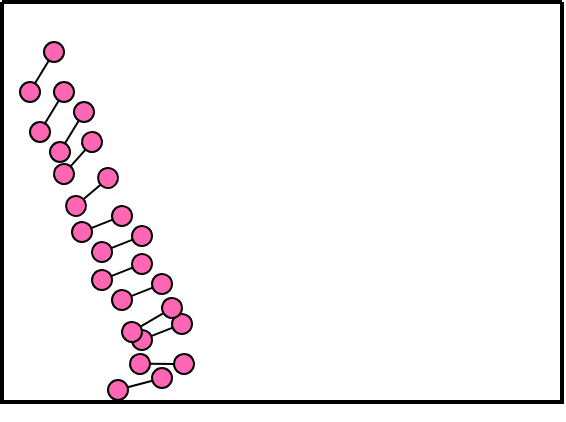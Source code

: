 <mxfile version="20.8.3" type="github">
  <diagram id="Cu6BmdPR7tdzUya2GzKG" name="第 1 页">
    <mxGraphModel dx="1180" dy="720" grid="0" gridSize="10" guides="1" tooltips="1" connect="1" arrows="1" fold="1" page="1" pageScale="1" pageWidth="827" pageHeight="1169" math="0" shadow="0">
      <root>
        <mxCell id="0" />
        <mxCell id="1" parent="0" />
        <mxCell id="Zn6deWEafZFkDb37yghi-1" value="" style="group" vertex="1" connectable="0" parent="1">
          <mxGeometry x="76" y="246" width="280" height="205.877" as="geometry" />
        </mxCell>
        <mxCell id="Zn6deWEafZFkDb37yghi-2" value="" style="swimlane;startSize=0;strokeWidth=2;" vertex="1" parent="Zn6deWEafZFkDb37yghi-1">
          <mxGeometry width="280" height="200" as="geometry">
            <mxRectangle x="120" y="280" width="50" height="40" as="alternateBounds" />
          </mxGeometry>
        </mxCell>
        <mxCell id="Zn6deWEafZFkDb37yghi-3" value="" style="group;rotation=40;" vertex="1" connectable="0" parent="Zn6deWEafZFkDb37yghi-2">
          <mxGeometry x="50" y="120" width="20" height="30" as="geometry" />
        </mxCell>
        <mxCell id="Zn6deWEafZFkDb37yghi-4" value="" style="ellipse;whiteSpace=wrap;html=1;aspect=fixed;fillColor=#FF66B3;rotation=40;" vertex="1" parent="Zn6deWEafZFkDb37yghi-3">
          <mxGeometry x="15" y="6" width="10" height="10" as="geometry" />
        </mxCell>
        <mxCell id="Zn6deWEafZFkDb37yghi-5" value="" style="ellipse;whiteSpace=wrap;html=1;aspect=fixed;fillColor=#FF66B3;rotation=40;" vertex="1" parent="Zn6deWEafZFkDb37yghi-3">
          <mxGeometry x="-5" y="14" width="10" height="10" as="geometry" />
        </mxCell>
        <mxCell id="Zn6deWEafZFkDb37yghi-6" value="" style="endArrow=none;html=1;rounded=0;startArrow=none;" edge="1" parent="Zn6deWEafZFkDb37yghi-3" source="Zn6deWEafZFkDb37yghi-5" target="Zn6deWEafZFkDb37yghi-4">
          <mxGeometry width="50" height="50" relative="1" as="geometry">
            <mxPoint x="-33" y="51" as="sourcePoint" />
            <mxPoint x="37" y="44" as="targetPoint" />
          </mxGeometry>
        </mxCell>
        <mxCell id="Zn6deWEafZFkDb37yghi-7" value="" style="group;rotation=40;" vertex="1" connectable="0" parent="Zn6deWEafZFkDb37yghi-3">
          <mxGeometry x="-10" y="-24" width="20" height="30" as="geometry" />
        </mxCell>
        <mxCell id="Zn6deWEafZFkDb37yghi-8" value="" style="ellipse;whiteSpace=wrap;html=1;aspect=fixed;fillColor=#FF66B3;rotation=40;" vertex="1" parent="Zn6deWEafZFkDb37yghi-7">
          <mxGeometry x="15" y="6" width="10" height="10" as="geometry" />
        </mxCell>
        <mxCell id="Zn6deWEafZFkDb37yghi-9" value="" style="ellipse;whiteSpace=wrap;html=1;aspect=fixed;fillColor=#FF66B3;rotation=40;" vertex="1" parent="Zn6deWEafZFkDb37yghi-7">
          <mxGeometry x="-5" y="14" width="10" height="10" as="geometry" />
        </mxCell>
        <mxCell id="Zn6deWEafZFkDb37yghi-10" value="" style="endArrow=none;html=1;rounded=0;startArrow=none;" edge="1" parent="Zn6deWEafZFkDb37yghi-7" source="Zn6deWEafZFkDb37yghi-9" target="Zn6deWEafZFkDb37yghi-8">
          <mxGeometry width="50" height="50" relative="1" as="geometry">
            <mxPoint x="-33" y="51" as="sourcePoint" />
            <mxPoint x="37" y="44" as="targetPoint" />
          </mxGeometry>
        </mxCell>
        <mxCell id="Zn6deWEafZFkDb37yghi-11" value="" style="group;rotation=20;" vertex="1" connectable="0" parent="Zn6deWEafZFkDb37yghi-2">
          <mxGeometry x="35" y="80" width="20" height="30" as="geometry" />
        </mxCell>
        <mxCell id="Zn6deWEafZFkDb37yghi-12" value="" style="ellipse;whiteSpace=wrap;html=1;aspect=fixed;fillColor=#FF66B3;rotation=20;" vertex="1" parent="Zn6deWEafZFkDb37yghi-11">
          <mxGeometry x="13" y="3" width="10" height="10" as="geometry" />
        </mxCell>
        <mxCell id="Zn6deWEafZFkDb37yghi-13" value="" style="ellipse;whiteSpace=wrap;html=1;aspect=fixed;fillColor=#FF66B3;rotation=20;" vertex="1" parent="Zn6deWEafZFkDb37yghi-11">
          <mxGeometry x="-3" y="17" width="10" height="10" as="geometry" />
        </mxCell>
        <mxCell id="Zn6deWEafZFkDb37yghi-14" value="" style="endArrow=none;html=1;rounded=0;startArrow=none;" edge="1" parent="Zn6deWEafZFkDb37yghi-11" source="Zn6deWEafZFkDb37yghi-13" target="Zn6deWEafZFkDb37yghi-12">
          <mxGeometry width="50" height="50" relative="1" as="geometry">
            <mxPoint x="-18" y="64" as="sourcePoint" />
            <mxPoint x="45" y="33" as="targetPoint" />
          </mxGeometry>
        </mxCell>
        <mxCell id="Zn6deWEafZFkDb37yghi-15" value="" style="group;rotation=15;" vertex="1" connectable="0" parent="Zn6deWEafZFkDb37yghi-11">
          <mxGeometry x="-7" y="-17" width="20" height="30" as="geometry" />
        </mxCell>
        <mxCell id="Zn6deWEafZFkDb37yghi-16" value="" style="ellipse;whiteSpace=wrap;html=1;aspect=fixed;fillColor=#FF66B3;rotation=15;" vertex="1" parent="Zn6deWEafZFkDb37yghi-15">
          <mxGeometry x="12" y="2" width="10" height="10" as="geometry" />
        </mxCell>
        <mxCell id="Zn6deWEafZFkDb37yghi-17" value="" style="ellipse;whiteSpace=wrap;html=1;aspect=fixed;fillColor=#FF66B3;rotation=15;" vertex="1" parent="Zn6deWEafZFkDb37yghi-15">
          <mxGeometry x="-2" y="18" width="10" height="10" as="geometry" />
        </mxCell>
        <mxCell id="Zn6deWEafZFkDb37yghi-18" value="" style="endArrow=none;html=1;rounded=0;startArrow=none;" edge="1" parent="Zn6deWEafZFkDb37yghi-15" source="Zn6deWEafZFkDb37yghi-17" target="Zn6deWEafZFkDb37yghi-16">
          <mxGeometry width="50" height="50" relative="1" as="geometry">
            <mxPoint x="-14" y="66" as="sourcePoint" />
            <mxPoint x="47" y="30" as="targetPoint" />
          </mxGeometry>
        </mxCell>
        <mxCell id="Zn6deWEafZFkDb37yghi-19" value="" style="group;rotation=90;" vertex="1" connectable="0" parent="Zn6deWEafZFkDb37yghi-2">
          <mxGeometry x="15" y="40" width="20" height="30" as="geometry" />
        </mxCell>
        <mxCell id="Zn6deWEafZFkDb37yghi-20" value="" style="ellipse;whiteSpace=wrap;html=1;aspect=fixed;fillColor=#FF66B3;rotation=0;" vertex="1" parent="Zn6deWEafZFkDb37yghi-19">
          <mxGeometry x="11" width="10" height="10" as="geometry" />
        </mxCell>
        <mxCell id="Zn6deWEafZFkDb37yghi-21" value="" style="ellipse;whiteSpace=wrap;html=1;aspect=fixed;fillColor=#FF66B3;rotation=0;" vertex="1" parent="Zn6deWEafZFkDb37yghi-19">
          <mxGeometry x="-1" y="20" width="10" height="10" as="geometry" />
        </mxCell>
        <mxCell id="Zn6deWEafZFkDb37yghi-22" value="" style="endArrow=none;html=1;rounded=0;startArrow=none;" edge="1" parent="Zn6deWEafZFkDb37yghi-19" source="Zn6deWEafZFkDb37yghi-21" target="Zn6deWEafZFkDb37yghi-20">
          <mxGeometry width="50" height="50" relative="1" as="geometry">
            <mxPoint y="70" as="sourcePoint" />
            <mxPoint x="49" y="20" as="targetPoint" />
          </mxGeometry>
        </mxCell>
        <mxCell id="Zn6deWEafZFkDb37yghi-23" value="" style="group;rotation=90;" vertex="1" connectable="0" parent="Zn6deWEafZFkDb37yghi-2">
          <mxGeometry x="10" y="20" width="20" height="30" as="geometry" />
        </mxCell>
        <mxCell id="Zn6deWEafZFkDb37yghi-24" value="" style="ellipse;whiteSpace=wrap;html=1;aspect=fixed;fillColor=#FF66B3;rotation=0;" vertex="1" parent="Zn6deWEafZFkDb37yghi-23">
          <mxGeometry x="11" width="10" height="10" as="geometry" />
        </mxCell>
        <mxCell id="Zn6deWEafZFkDb37yghi-25" value="" style="ellipse;whiteSpace=wrap;html=1;aspect=fixed;fillColor=#FF66B3;rotation=0;" vertex="1" parent="Zn6deWEafZFkDb37yghi-23">
          <mxGeometry x="-1" y="20" width="10" height="10" as="geometry" />
        </mxCell>
        <mxCell id="Zn6deWEafZFkDb37yghi-26" value="" style="endArrow=none;html=1;rounded=0;startArrow=none;" edge="1" parent="Zn6deWEafZFkDb37yghi-23" source="Zn6deWEafZFkDb37yghi-25" target="Zn6deWEafZFkDb37yghi-24">
          <mxGeometry width="50" height="50" relative="1" as="geometry">
            <mxPoint y="70" as="sourcePoint" />
            <mxPoint x="49" y="20" as="targetPoint" />
          </mxGeometry>
        </mxCell>
        <mxCell id="Zn6deWEafZFkDb37yghi-27" value="" style="group;rotation=40;" vertex="1" connectable="0" parent="Zn6deWEafZFkDb37yghi-1">
          <mxGeometry x="60" y="130" width="20" height="30" as="geometry" />
        </mxCell>
        <mxCell id="Zn6deWEafZFkDb37yghi-28" value="" style="ellipse;whiteSpace=wrap;html=1;aspect=fixed;fillColor=#FF66B3;rotation=40;" vertex="1" parent="Zn6deWEafZFkDb37yghi-27">
          <mxGeometry x="15" y="6" width="10" height="10" as="geometry" />
        </mxCell>
        <mxCell id="Zn6deWEafZFkDb37yghi-29" value="" style="ellipse;whiteSpace=wrap;html=1;aspect=fixed;fillColor=#FF66B3;rotation=40;" vertex="1" parent="Zn6deWEafZFkDb37yghi-27">
          <mxGeometry x="-5" y="14" width="10" height="10" as="geometry" />
        </mxCell>
        <mxCell id="Zn6deWEafZFkDb37yghi-30" value="" style="endArrow=none;html=1;rounded=0;startArrow=none;" edge="1" parent="Zn6deWEafZFkDb37yghi-27" source="Zn6deWEafZFkDb37yghi-29" target="Zn6deWEafZFkDb37yghi-28">
          <mxGeometry width="50" height="50" relative="1" as="geometry">
            <mxPoint x="-33" y="51" as="sourcePoint" />
            <mxPoint x="37" y="44" as="targetPoint" />
          </mxGeometry>
        </mxCell>
        <mxCell id="Zn6deWEafZFkDb37yghi-31" value="" style="group;rotation=40;" vertex="1" connectable="0" parent="Zn6deWEafZFkDb37yghi-1">
          <mxGeometry x="50" y="106" width="20" height="30" as="geometry" />
        </mxCell>
        <mxCell id="Zn6deWEafZFkDb37yghi-32" value="" style="ellipse;whiteSpace=wrap;html=1;aspect=fixed;fillColor=#FF66B3;rotation=40;" vertex="1" parent="Zn6deWEafZFkDb37yghi-31">
          <mxGeometry x="15" y="6" width="10" height="10" as="geometry" />
        </mxCell>
        <mxCell id="Zn6deWEafZFkDb37yghi-33" value="" style="ellipse;whiteSpace=wrap;html=1;aspect=fixed;fillColor=#FF66B3;rotation=40;" vertex="1" parent="Zn6deWEafZFkDb37yghi-31">
          <mxGeometry x="-5" y="14" width="10" height="10" as="geometry" />
        </mxCell>
        <mxCell id="Zn6deWEafZFkDb37yghi-34" value="" style="endArrow=none;html=1;rounded=0;startArrow=none;" edge="1" parent="Zn6deWEafZFkDb37yghi-31" source="Zn6deWEafZFkDb37yghi-33" target="Zn6deWEafZFkDb37yghi-32">
          <mxGeometry width="50" height="50" relative="1" as="geometry">
            <mxPoint x="-33" y="51" as="sourcePoint" />
            <mxPoint x="37" y="44" as="targetPoint" />
          </mxGeometry>
        </mxCell>
        <mxCell id="Zn6deWEafZFkDb37yghi-35" value="" style="group;rotation=40;" vertex="1" connectable="0" parent="Zn6deWEafZFkDb37yghi-1">
          <mxGeometry x="70" y="150" width="20" height="56" as="geometry" />
        </mxCell>
        <mxCell id="Zn6deWEafZFkDb37yghi-36" value="" style="ellipse;whiteSpace=wrap;html=1;aspect=fixed;fillColor=#FF66B3;rotation=40;" vertex="1" parent="Zn6deWEafZFkDb37yghi-35">
          <mxGeometry x="15" y="6" width="10" height="10" as="geometry" />
        </mxCell>
        <mxCell id="Zn6deWEafZFkDb37yghi-37" value="" style="ellipse;whiteSpace=wrap;html=1;aspect=fixed;fillColor=#FF66B3;rotation=40;" vertex="1" parent="Zn6deWEafZFkDb37yghi-35">
          <mxGeometry x="-5" y="14" width="10" height="10" as="geometry" />
        </mxCell>
        <mxCell id="Zn6deWEafZFkDb37yghi-38" value="" style="endArrow=none;html=1;rounded=0;startArrow=none;" edge="1" parent="Zn6deWEafZFkDb37yghi-35" source="Zn6deWEafZFkDb37yghi-37" target="Zn6deWEafZFkDb37yghi-36">
          <mxGeometry width="50" height="50" relative="1" as="geometry">
            <mxPoint x="-33" y="51" as="sourcePoint" />
            <mxPoint x="37" y="44" as="targetPoint" />
          </mxGeometry>
        </mxCell>
        <mxCell id="Zn6deWEafZFkDb37yghi-39" value="" style="group;rotation=60;" vertex="1" connectable="0" parent="Zn6deWEafZFkDb37yghi-35">
          <mxGeometry y="16" width="20" height="40" as="geometry" />
        </mxCell>
        <mxCell id="Zn6deWEafZFkDb37yghi-40" value="" style="ellipse;whiteSpace=wrap;html=1;aspect=fixed;fillColor=#FF66B3;rotation=60;" vertex="1" parent="Zn6deWEafZFkDb37yghi-39">
          <mxGeometry x="16" y="10" width="10" height="10" as="geometry" />
        </mxCell>
        <mxCell id="Zn6deWEafZFkDb37yghi-41" value="" style="ellipse;whiteSpace=wrap;html=1;aspect=fixed;fillColor=#FF66B3;rotation=60;" vertex="1" parent="Zn6deWEafZFkDb37yghi-39">
          <mxGeometry x="-6" y="10" width="10" height="10" as="geometry" />
        </mxCell>
        <mxCell id="Zn6deWEafZFkDb37yghi-42" value="" style="endArrow=none;html=1;rounded=0;startArrow=none;" edge="1" parent="Zn6deWEafZFkDb37yghi-39" source="Zn6deWEafZFkDb37yghi-41" target="Zn6deWEafZFkDb37yghi-40">
          <mxGeometry width="50" height="50" relative="1" as="geometry">
            <mxPoint x="-43" y="34" as="sourcePoint" />
            <mxPoint x="25" y="51" as="targetPoint" />
          </mxGeometry>
        </mxCell>
        <mxCell id="Zn6deWEafZFkDb37yghi-43" value="" style="group;rotation=135;" vertex="1" connectable="0" parent="Zn6deWEafZFkDb37yghi-39">
          <mxGeometry x="-11" y="10" width="20" height="30" as="geometry" />
        </mxCell>
        <mxCell id="Zn6deWEafZFkDb37yghi-44" value="" style="ellipse;whiteSpace=wrap;html=1;aspect=fixed;fillColor=#FF66B3;rotation=45;" vertex="1" parent="Zn6deWEafZFkDb37yghi-43">
          <mxGeometry x="16" y="7" width="10" height="10" as="geometry" />
        </mxCell>
        <mxCell id="Zn6deWEafZFkDb37yghi-45" value="" style="ellipse;whiteSpace=wrap;html=1;aspect=fixed;fillColor=#FF66B3;rotation=45;" vertex="1" parent="Zn6deWEafZFkDb37yghi-43">
          <mxGeometry x="-6" y="13" width="10" height="10" as="geometry" />
        </mxCell>
        <mxCell id="Zn6deWEafZFkDb37yghi-46" value="" style="endArrow=none;html=1;rounded=0;startArrow=none;" edge="1" parent="Zn6deWEafZFkDb37yghi-43" source="Zn6deWEafZFkDb37yghi-45" target="Zn6deWEafZFkDb37yghi-44">
          <mxGeometry width="50" height="50" relative="1" as="geometry">
            <mxPoint x="-36" y="47" as="sourcePoint" />
            <mxPoint x="34" y="46" as="targetPoint" />
          </mxGeometry>
        </mxCell>
        <mxCell id="Zn6deWEafZFkDb37yghi-47" value="" style="group;rotation=120;" vertex="1" connectable="0" parent="Zn6deWEafZFkDb37yghi-35">
          <mxGeometry x="-5" y="-6" width="20" height="30" as="geometry" />
        </mxCell>
        <mxCell id="Zn6deWEafZFkDb37yghi-48" value="" style="ellipse;whiteSpace=wrap;html=1;aspect=fixed;fillColor=#FF66B3;rotation=30;" vertex="1" parent="Zn6deWEafZFkDb37yghi-47">
          <mxGeometry x="15" y="4" width="10" height="10" as="geometry" />
        </mxCell>
        <mxCell id="Zn6deWEafZFkDb37yghi-49" value="" style="ellipse;whiteSpace=wrap;html=1;aspect=fixed;fillColor=#FF66B3;rotation=30;" vertex="1" parent="Zn6deWEafZFkDb37yghi-47">
          <mxGeometry x="-5" y="16" width="10" height="10" as="geometry" />
        </mxCell>
        <mxCell id="Zn6deWEafZFkDb37yghi-50" value="" style="endArrow=none;html=1;rounded=0;startArrow=none;" edge="1" parent="Zn6deWEafZFkDb37yghi-47" source="Zn6deWEafZFkDb37yghi-49" target="Zn6deWEafZFkDb37yghi-48">
          <mxGeometry width="50" height="50" relative="1" as="geometry">
            <mxPoint x="-26" y="58" as="sourcePoint" />
            <mxPoint x="41" y="39" as="targetPoint" />
          </mxGeometry>
        </mxCell>
        <mxCell id="Zn6deWEafZFkDb37yghi-51" value="" style="group;rotation=90;" vertex="1" connectable="0" parent="Zn6deWEafZFkDb37yghi-1">
          <mxGeometry x="25" y="50" width="20" height="30" as="geometry" />
        </mxCell>
        <mxCell id="Zn6deWEafZFkDb37yghi-52" value="" style="ellipse;whiteSpace=wrap;html=1;aspect=fixed;fillColor=#FF66B3;rotation=0;" vertex="1" parent="Zn6deWEafZFkDb37yghi-51">
          <mxGeometry x="11" width="10" height="10" as="geometry" />
        </mxCell>
        <mxCell id="Zn6deWEafZFkDb37yghi-53" value="" style="ellipse;whiteSpace=wrap;html=1;aspect=fixed;fillColor=#FF66B3;rotation=0;" vertex="1" parent="Zn6deWEafZFkDb37yghi-51">
          <mxGeometry x="-1" y="20" width="10" height="10" as="geometry" />
        </mxCell>
        <mxCell id="Zn6deWEafZFkDb37yghi-54" value="" style="endArrow=none;html=1;rounded=0;startArrow=none;" edge="1" parent="Zn6deWEafZFkDb37yghi-51" source="Zn6deWEafZFkDb37yghi-53" target="Zn6deWEafZFkDb37yghi-52">
          <mxGeometry width="50" height="50" relative="1" as="geometry">
            <mxPoint y="70" as="sourcePoint" />
            <mxPoint x="49" y="20" as="targetPoint" />
          </mxGeometry>
        </mxCell>
      </root>
    </mxGraphModel>
  </diagram>
</mxfile>
